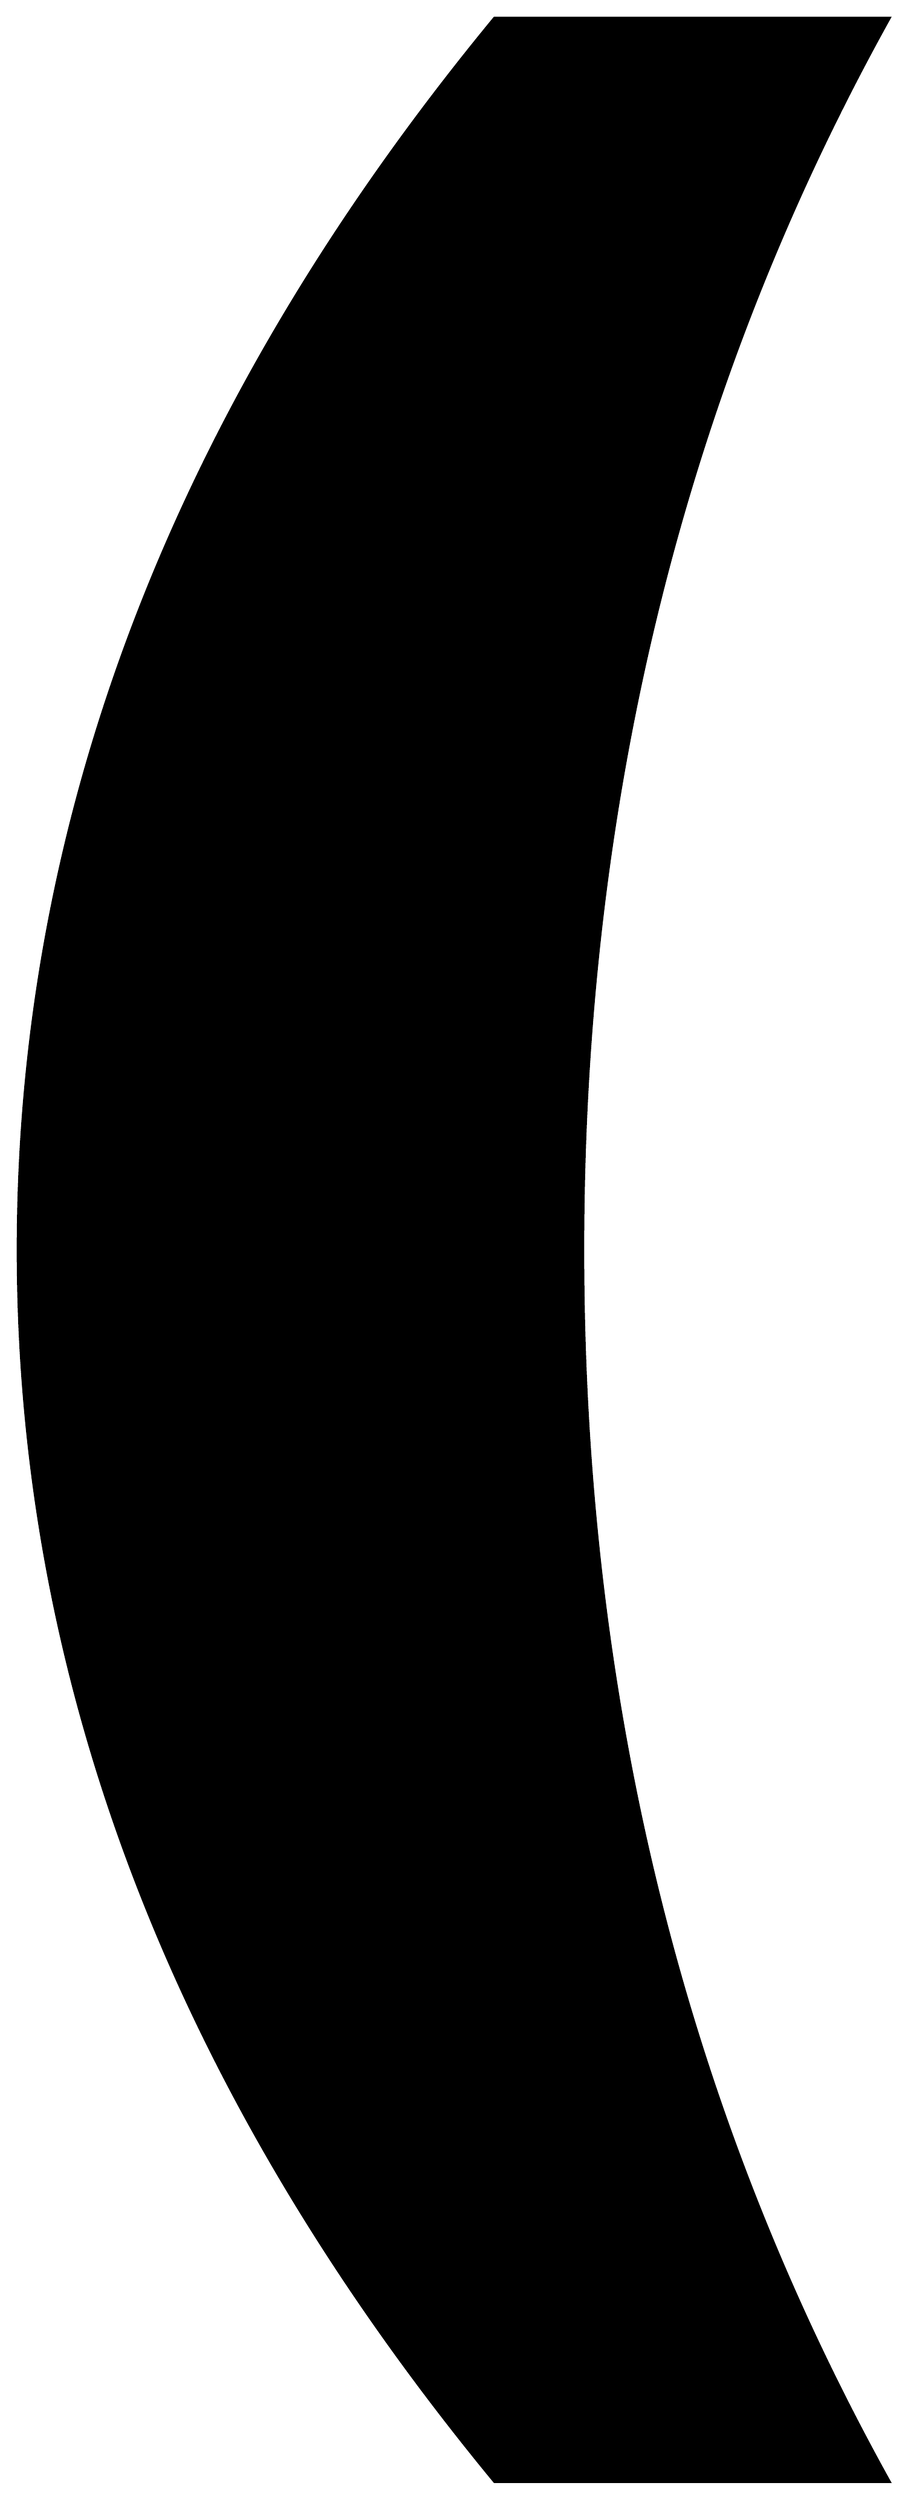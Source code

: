 


\begin{tikzpicture}[y=0.80pt, x=0.80pt, yscale=-1.0, xscale=1.0, inner sep=0pt, outer sep=0pt]
\begin{scope}[shift={(100.0,1706.0)},nonzero rule]
  \path[draw=.,fill=.,line width=1.600pt] (733.0,338.0) --
    (438.0,338.0) .. controls (200.667,50.0) and (82.0,-256.667) ..
    (82.0,-582.0) .. controls (82.0,-907.333) and (200.667,-1214.0)
    .. (438.0,-1502.0) -- (733.0,-1502.0) .. controls
    (580.333,-1227.333) and (504.0,-920.667) .. (504.0,-582.0) ..
    controls (504.0,-243.333) and (580.333,63.333) .. (733.0,338.0) --
    cycle;
\end{scope}

\end{tikzpicture}

